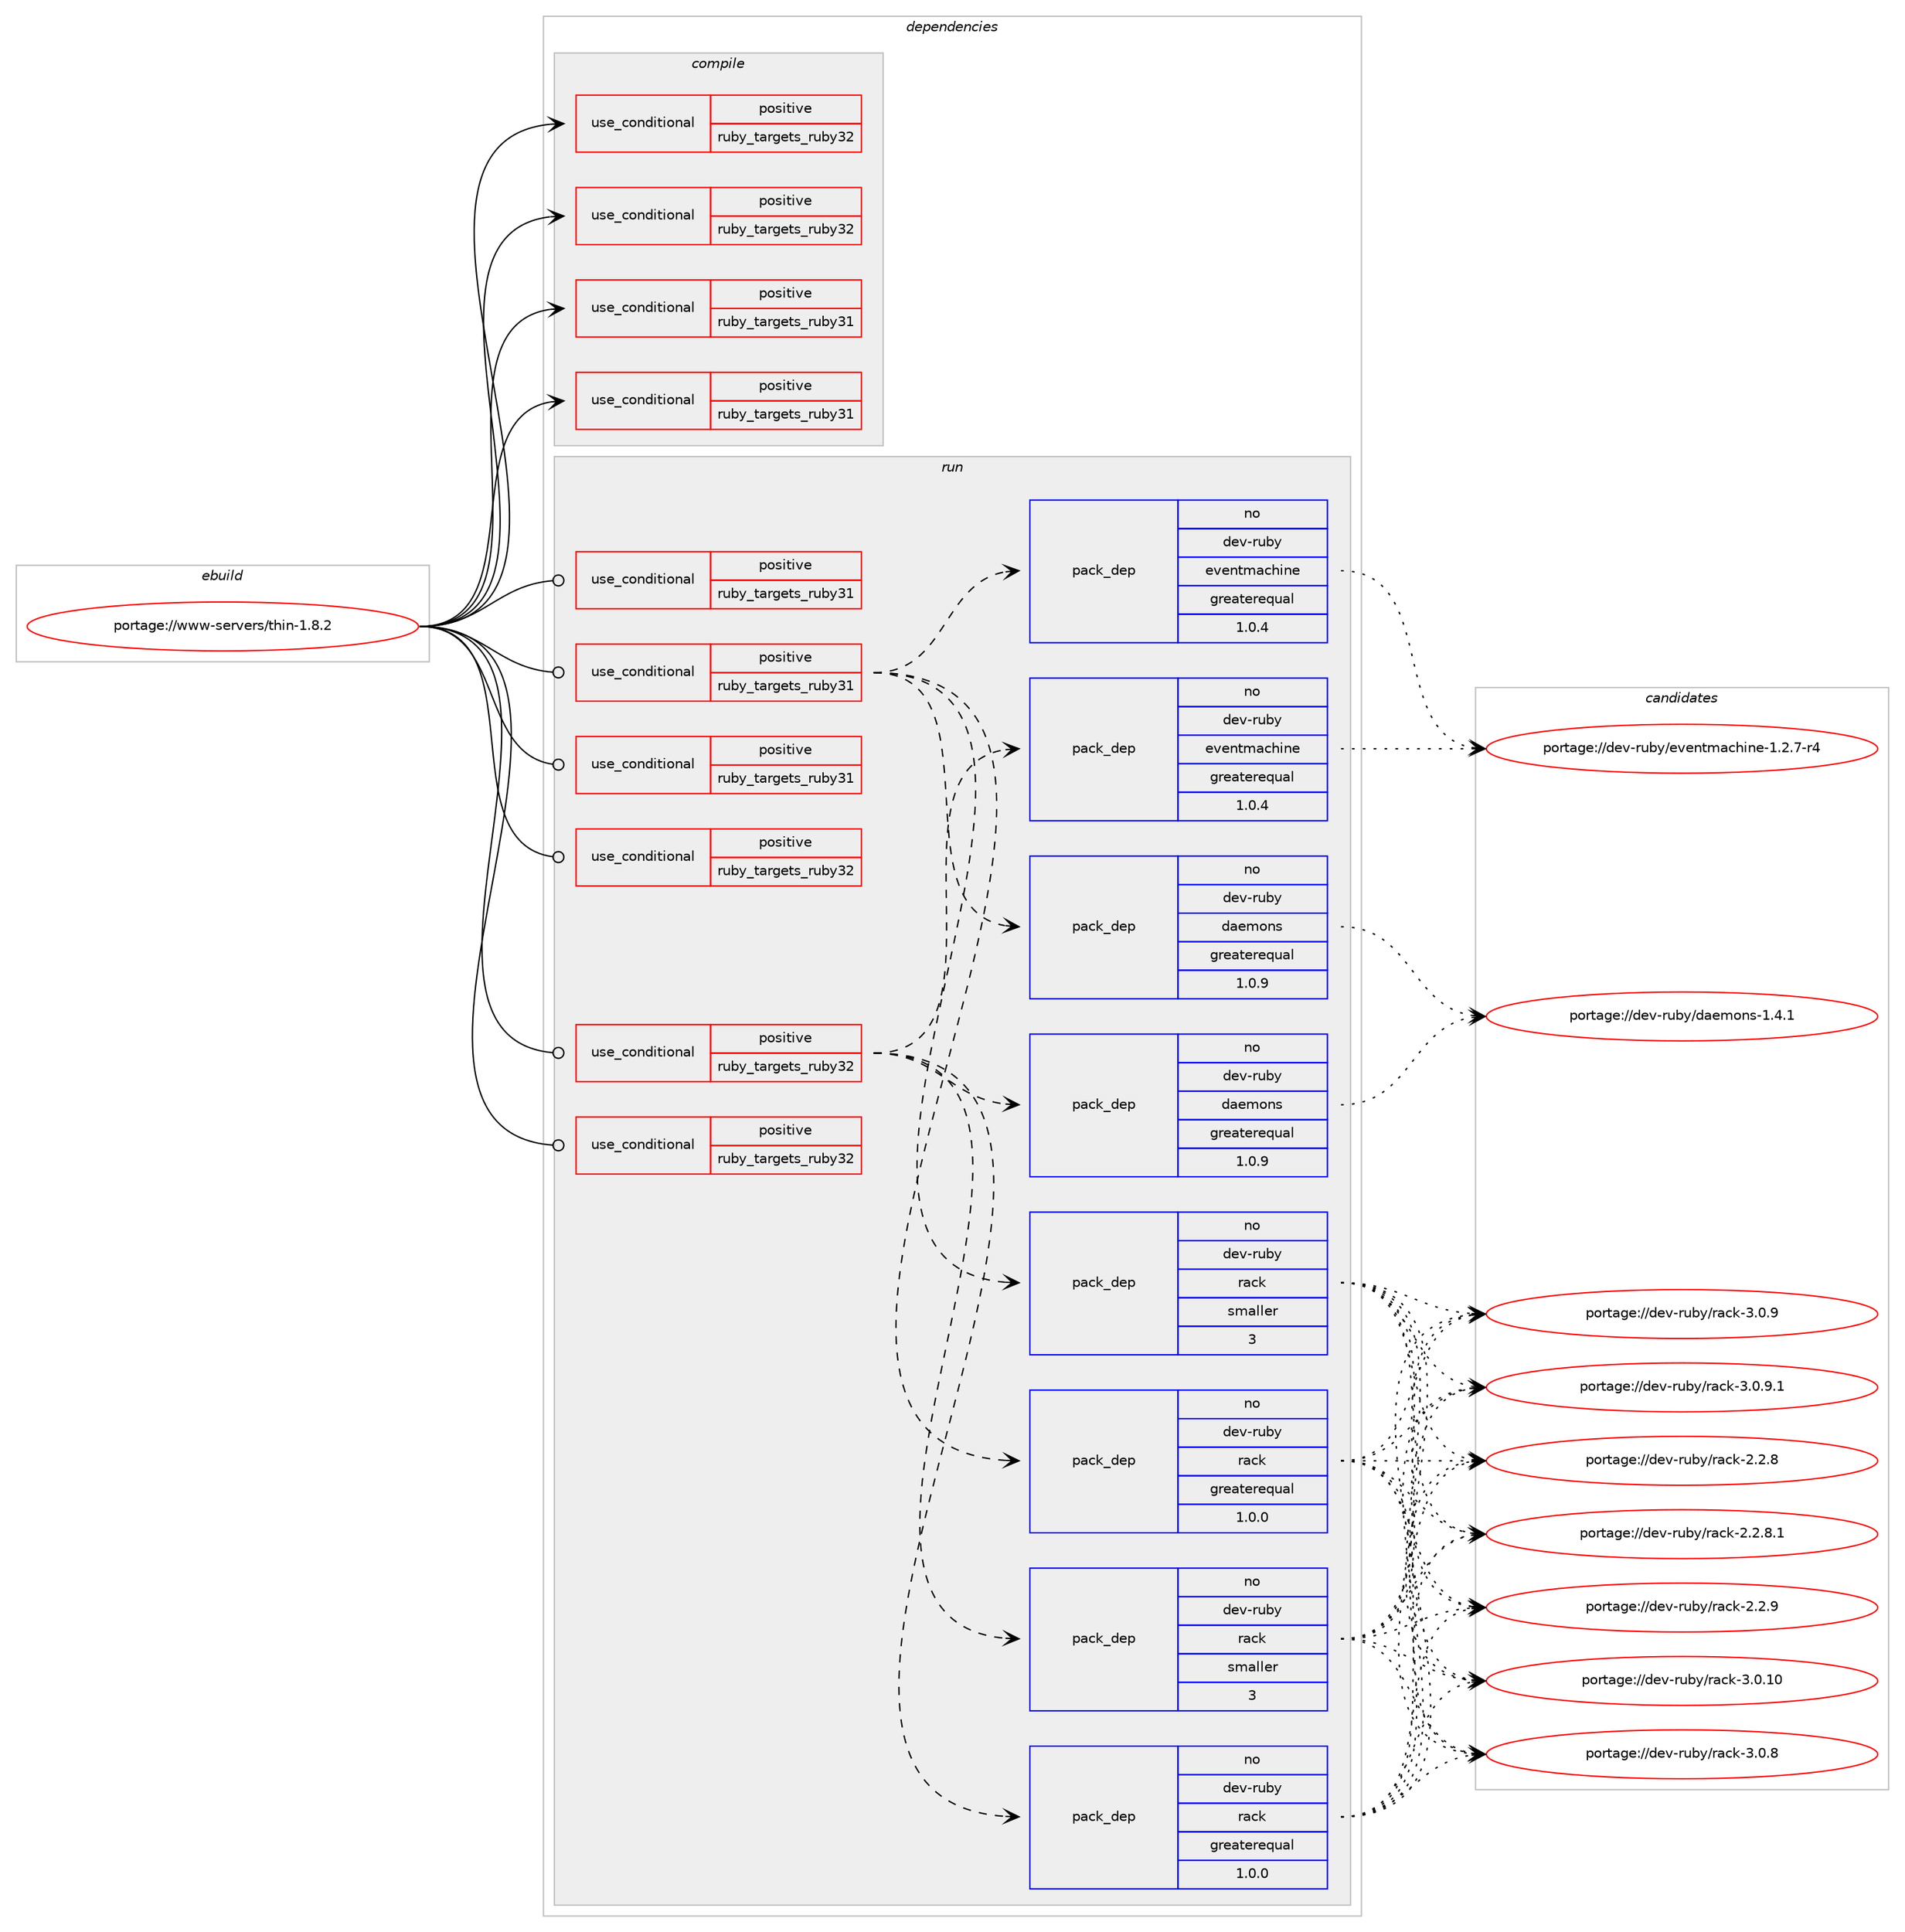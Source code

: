 digraph prolog {

# *************
# Graph options
# *************

newrank=true;
concentrate=true;
compound=true;
graph [rankdir=LR,fontname=Helvetica,fontsize=10,ranksep=1.5];#, ranksep=2.5, nodesep=0.2];
edge  [arrowhead=vee];
node  [fontname=Helvetica,fontsize=10];

# **********
# The ebuild
# **********

subgraph cluster_leftcol {
color=gray;
rank=same;
label=<<i>ebuild</i>>;
id [label="portage://www-servers/thin-1.8.2", color=red, width=4, href="../www-servers/thin-1.8.2.svg"];
}

# ****************
# The dependencies
# ****************

subgraph cluster_midcol {
color=gray;
label=<<i>dependencies</i>>;
subgraph cluster_compile {
fillcolor="#eeeeee";
style=filled;
label=<<i>compile</i>>;
subgraph cond118208 {
dependency227179 [label=<<TABLE BORDER="0" CELLBORDER="1" CELLSPACING="0" CELLPADDING="4"><TR><TD ROWSPAN="3" CELLPADDING="10">use_conditional</TD></TR><TR><TD>positive</TD></TR><TR><TD>ruby_targets_ruby31</TD></TR></TABLE>>, shape=none, color=red];
# *** BEGIN UNKNOWN DEPENDENCY TYPE (TODO) ***
# dependency227179 -> package_dependency(portage://www-servers/thin-1.8.2,install,no,dev-lang,ruby,none,[,,],[slot(3.1)],[])
# *** END UNKNOWN DEPENDENCY TYPE (TODO) ***

}
id:e -> dependency227179:w [weight=20,style="solid",arrowhead="vee"];
subgraph cond118209 {
dependency227180 [label=<<TABLE BORDER="0" CELLBORDER="1" CELLSPACING="0" CELLPADDING="4"><TR><TD ROWSPAN="3" CELLPADDING="10">use_conditional</TD></TR><TR><TD>positive</TD></TR><TR><TD>ruby_targets_ruby31</TD></TR></TABLE>>, shape=none, color=red];
# *** BEGIN UNKNOWN DEPENDENCY TYPE (TODO) ***
# dependency227180 -> package_dependency(portage://www-servers/thin-1.8.2,install,no,virtual,rubygems,none,[,,],[],[use(enable(ruby_targets_ruby31),negative)])
# *** END UNKNOWN DEPENDENCY TYPE (TODO) ***

}
id:e -> dependency227180:w [weight=20,style="solid",arrowhead="vee"];
subgraph cond118210 {
dependency227181 [label=<<TABLE BORDER="0" CELLBORDER="1" CELLSPACING="0" CELLPADDING="4"><TR><TD ROWSPAN="3" CELLPADDING="10">use_conditional</TD></TR><TR><TD>positive</TD></TR><TR><TD>ruby_targets_ruby32</TD></TR></TABLE>>, shape=none, color=red];
# *** BEGIN UNKNOWN DEPENDENCY TYPE (TODO) ***
# dependency227181 -> package_dependency(portage://www-servers/thin-1.8.2,install,no,dev-lang,ruby,none,[,,],[slot(3.2)],[])
# *** END UNKNOWN DEPENDENCY TYPE (TODO) ***

}
id:e -> dependency227181:w [weight=20,style="solid",arrowhead="vee"];
subgraph cond118211 {
dependency227182 [label=<<TABLE BORDER="0" CELLBORDER="1" CELLSPACING="0" CELLPADDING="4"><TR><TD ROWSPAN="3" CELLPADDING="10">use_conditional</TD></TR><TR><TD>positive</TD></TR><TR><TD>ruby_targets_ruby32</TD></TR></TABLE>>, shape=none, color=red];
# *** BEGIN UNKNOWN DEPENDENCY TYPE (TODO) ***
# dependency227182 -> package_dependency(portage://www-servers/thin-1.8.2,install,no,virtual,rubygems,none,[,,],[],[use(enable(ruby_targets_ruby32),negative)])
# *** END UNKNOWN DEPENDENCY TYPE (TODO) ***

}
id:e -> dependency227182:w [weight=20,style="solid",arrowhead="vee"];
# *** BEGIN UNKNOWN DEPENDENCY TYPE (TODO) ***
# id -> package_dependency(portage://www-servers/thin-1.8.2,install,no,dev-util,ragel,none,[,,],[],[])
# *** END UNKNOWN DEPENDENCY TYPE (TODO) ***

}
subgraph cluster_compileandrun {
fillcolor="#eeeeee";
style=filled;
label=<<i>compile and run</i>>;
}
subgraph cluster_run {
fillcolor="#eeeeee";
style=filled;
label=<<i>run</i>>;
subgraph cond118212 {
dependency227183 [label=<<TABLE BORDER="0" CELLBORDER="1" CELLSPACING="0" CELLPADDING="4"><TR><TD ROWSPAN="3" CELLPADDING="10">use_conditional</TD></TR><TR><TD>positive</TD></TR><TR><TD>ruby_targets_ruby31</TD></TR></TABLE>>, shape=none, color=red];
# *** BEGIN UNKNOWN DEPENDENCY TYPE (TODO) ***
# dependency227183 -> package_dependency(portage://www-servers/thin-1.8.2,run,no,dev-lang,ruby,none,[,,],[slot(3.1)],[])
# *** END UNKNOWN DEPENDENCY TYPE (TODO) ***

}
id:e -> dependency227183:w [weight=20,style="solid",arrowhead="odot"];
subgraph cond118213 {
dependency227184 [label=<<TABLE BORDER="0" CELLBORDER="1" CELLSPACING="0" CELLPADDING="4"><TR><TD ROWSPAN="3" CELLPADDING="10">use_conditional</TD></TR><TR><TD>positive</TD></TR><TR><TD>ruby_targets_ruby31</TD></TR></TABLE>>, shape=none, color=red];
subgraph pack105674 {
dependency227185 [label=<<TABLE BORDER="0" CELLBORDER="1" CELLSPACING="0" CELLPADDING="4" WIDTH="220"><TR><TD ROWSPAN="6" CELLPADDING="30">pack_dep</TD></TR><TR><TD WIDTH="110">no</TD></TR><TR><TD>dev-ruby</TD></TR><TR><TD>daemons</TD></TR><TR><TD>greaterequal</TD></TR><TR><TD>1.0.9</TD></TR></TABLE>>, shape=none, color=blue];
}
dependency227184:e -> dependency227185:w [weight=20,style="dashed",arrowhead="vee"];
subgraph pack105675 {
dependency227186 [label=<<TABLE BORDER="0" CELLBORDER="1" CELLSPACING="0" CELLPADDING="4" WIDTH="220"><TR><TD ROWSPAN="6" CELLPADDING="30">pack_dep</TD></TR><TR><TD WIDTH="110">no</TD></TR><TR><TD>dev-ruby</TD></TR><TR><TD>rack</TD></TR><TR><TD>greaterequal</TD></TR><TR><TD>1.0.0</TD></TR></TABLE>>, shape=none, color=blue];
}
dependency227184:e -> dependency227186:w [weight=20,style="dashed",arrowhead="vee"];
subgraph pack105676 {
dependency227187 [label=<<TABLE BORDER="0" CELLBORDER="1" CELLSPACING="0" CELLPADDING="4" WIDTH="220"><TR><TD ROWSPAN="6" CELLPADDING="30">pack_dep</TD></TR><TR><TD WIDTH="110">no</TD></TR><TR><TD>dev-ruby</TD></TR><TR><TD>rack</TD></TR><TR><TD>smaller</TD></TR><TR><TD>3</TD></TR></TABLE>>, shape=none, color=blue];
}
dependency227184:e -> dependency227187:w [weight=20,style="dashed",arrowhead="vee"];
subgraph pack105677 {
dependency227188 [label=<<TABLE BORDER="0" CELLBORDER="1" CELLSPACING="0" CELLPADDING="4" WIDTH="220"><TR><TD ROWSPAN="6" CELLPADDING="30">pack_dep</TD></TR><TR><TD WIDTH="110">no</TD></TR><TR><TD>dev-ruby</TD></TR><TR><TD>eventmachine</TD></TR><TR><TD>greaterequal</TD></TR><TR><TD>1.0.4</TD></TR></TABLE>>, shape=none, color=blue];
}
dependency227184:e -> dependency227188:w [weight=20,style="dashed",arrowhead="vee"];
# *** BEGIN UNKNOWN DEPENDENCY TYPE (TODO) ***
# dependency227184 -> package_dependency(portage://www-servers/thin-1.8.2,run,no,virtual,ruby-ssl,none,[,,],[],[use(enable(ruby_targets_ruby31),negative)])
# *** END UNKNOWN DEPENDENCY TYPE (TODO) ***

}
id:e -> dependency227184:w [weight=20,style="solid",arrowhead="odot"];
subgraph cond118214 {
dependency227189 [label=<<TABLE BORDER="0" CELLBORDER="1" CELLSPACING="0" CELLPADDING="4"><TR><TD ROWSPAN="3" CELLPADDING="10">use_conditional</TD></TR><TR><TD>positive</TD></TR><TR><TD>ruby_targets_ruby31</TD></TR></TABLE>>, shape=none, color=red];
# *** BEGIN UNKNOWN DEPENDENCY TYPE (TODO) ***
# dependency227189 -> package_dependency(portage://www-servers/thin-1.8.2,run,no,virtual,rubygems,none,[,,],[],[use(enable(ruby_targets_ruby31),negative)])
# *** END UNKNOWN DEPENDENCY TYPE (TODO) ***

}
id:e -> dependency227189:w [weight=20,style="solid",arrowhead="odot"];
subgraph cond118215 {
dependency227190 [label=<<TABLE BORDER="0" CELLBORDER="1" CELLSPACING="0" CELLPADDING="4"><TR><TD ROWSPAN="3" CELLPADDING="10">use_conditional</TD></TR><TR><TD>positive</TD></TR><TR><TD>ruby_targets_ruby32</TD></TR></TABLE>>, shape=none, color=red];
# *** BEGIN UNKNOWN DEPENDENCY TYPE (TODO) ***
# dependency227190 -> package_dependency(portage://www-servers/thin-1.8.2,run,no,dev-lang,ruby,none,[,,],[slot(3.2)],[])
# *** END UNKNOWN DEPENDENCY TYPE (TODO) ***

}
id:e -> dependency227190:w [weight=20,style="solid",arrowhead="odot"];
subgraph cond118216 {
dependency227191 [label=<<TABLE BORDER="0" CELLBORDER="1" CELLSPACING="0" CELLPADDING="4"><TR><TD ROWSPAN="3" CELLPADDING="10">use_conditional</TD></TR><TR><TD>positive</TD></TR><TR><TD>ruby_targets_ruby32</TD></TR></TABLE>>, shape=none, color=red];
subgraph pack105678 {
dependency227192 [label=<<TABLE BORDER="0" CELLBORDER="1" CELLSPACING="0" CELLPADDING="4" WIDTH="220"><TR><TD ROWSPAN="6" CELLPADDING="30">pack_dep</TD></TR><TR><TD WIDTH="110">no</TD></TR><TR><TD>dev-ruby</TD></TR><TR><TD>daemons</TD></TR><TR><TD>greaterequal</TD></TR><TR><TD>1.0.9</TD></TR></TABLE>>, shape=none, color=blue];
}
dependency227191:e -> dependency227192:w [weight=20,style="dashed",arrowhead="vee"];
subgraph pack105679 {
dependency227193 [label=<<TABLE BORDER="0" CELLBORDER="1" CELLSPACING="0" CELLPADDING="4" WIDTH="220"><TR><TD ROWSPAN="6" CELLPADDING="30">pack_dep</TD></TR><TR><TD WIDTH="110">no</TD></TR><TR><TD>dev-ruby</TD></TR><TR><TD>rack</TD></TR><TR><TD>greaterequal</TD></TR><TR><TD>1.0.0</TD></TR></TABLE>>, shape=none, color=blue];
}
dependency227191:e -> dependency227193:w [weight=20,style="dashed",arrowhead="vee"];
subgraph pack105680 {
dependency227194 [label=<<TABLE BORDER="0" CELLBORDER="1" CELLSPACING="0" CELLPADDING="4" WIDTH="220"><TR><TD ROWSPAN="6" CELLPADDING="30">pack_dep</TD></TR><TR><TD WIDTH="110">no</TD></TR><TR><TD>dev-ruby</TD></TR><TR><TD>rack</TD></TR><TR><TD>smaller</TD></TR><TR><TD>3</TD></TR></TABLE>>, shape=none, color=blue];
}
dependency227191:e -> dependency227194:w [weight=20,style="dashed",arrowhead="vee"];
subgraph pack105681 {
dependency227195 [label=<<TABLE BORDER="0" CELLBORDER="1" CELLSPACING="0" CELLPADDING="4" WIDTH="220"><TR><TD ROWSPAN="6" CELLPADDING="30">pack_dep</TD></TR><TR><TD WIDTH="110">no</TD></TR><TR><TD>dev-ruby</TD></TR><TR><TD>eventmachine</TD></TR><TR><TD>greaterequal</TD></TR><TR><TD>1.0.4</TD></TR></TABLE>>, shape=none, color=blue];
}
dependency227191:e -> dependency227195:w [weight=20,style="dashed",arrowhead="vee"];
# *** BEGIN UNKNOWN DEPENDENCY TYPE (TODO) ***
# dependency227191 -> package_dependency(portage://www-servers/thin-1.8.2,run,no,virtual,ruby-ssl,none,[,,],[],[use(enable(ruby_targets_ruby32),negative)])
# *** END UNKNOWN DEPENDENCY TYPE (TODO) ***

}
id:e -> dependency227191:w [weight=20,style="solid",arrowhead="odot"];
subgraph cond118217 {
dependency227196 [label=<<TABLE BORDER="0" CELLBORDER="1" CELLSPACING="0" CELLPADDING="4"><TR><TD ROWSPAN="3" CELLPADDING="10">use_conditional</TD></TR><TR><TD>positive</TD></TR><TR><TD>ruby_targets_ruby32</TD></TR></TABLE>>, shape=none, color=red];
# *** BEGIN UNKNOWN DEPENDENCY TYPE (TODO) ***
# dependency227196 -> package_dependency(portage://www-servers/thin-1.8.2,run,no,virtual,rubygems,none,[,,],[],[use(enable(ruby_targets_ruby32),negative)])
# *** END UNKNOWN DEPENDENCY TYPE (TODO) ***

}
id:e -> dependency227196:w [weight=20,style="solid",arrowhead="odot"];
}
}

# **************
# The candidates
# **************

subgraph cluster_choices {
rank=same;
color=gray;
label=<<i>candidates</i>>;

subgraph choice105674 {
color=black;
nodesep=1;
choice10010111845114117981214710097101109111110115454946524649 [label="portage://dev-ruby/daemons-1.4.1", color=red, width=4,href="../dev-ruby/daemons-1.4.1.svg"];
dependency227185:e -> choice10010111845114117981214710097101109111110115454946524649:w [style=dotted,weight="100"];
}
subgraph choice105675 {
color=black;
nodesep=1;
choice1001011184511411798121471149799107455046504656 [label="portage://dev-ruby/rack-2.2.8", color=red, width=4,href="../dev-ruby/rack-2.2.8.svg"];
choice10010111845114117981214711497991074550465046564649 [label="portage://dev-ruby/rack-2.2.8.1", color=red, width=4,href="../dev-ruby/rack-2.2.8.1.svg"];
choice1001011184511411798121471149799107455046504657 [label="portage://dev-ruby/rack-2.2.9", color=red, width=4,href="../dev-ruby/rack-2.2.9.svg"];
choice100101118451141179812147114979910745514648464948 [label="portage://dev-ruby/rack-3.0.10", color=red, width=4,href="../dev-ruby/rack-3.0.10.svg"];
choice1001011184511411798121471149799107455146484656 [label="portage://dev-ruby/rack-3.0.8", color=red, width=4,href="../dev-ruby/rack-3.0.8.svg"];
choice1001011184511411798121471149799107455146484657 [label="portage://dev-ruby/rack-3.0.9", color=red, width=4,href="../dev-ruby/rack-3.0.9.svg"];
choice10010111845114117981214711497991074551464846574649 [label="portage://dev-ruby/rack-3.0.9.1", color=red, width=4,href="../dev-ruby/rack-3.0.9.1.svg"];
dependency227186:e -> choice1001011184511411798121471149799107455046504656:w [style=dotted,weight="100"];
dependency227186:e -> choice10010111845114117981214711497991074550465046564649:w [style=dotted,weight="100"];
dependency227186:e -> choice1001011184511411798121471149799107455046504657:w [style=dotted,weight="100"];
dependency227186:e -> choice100101118451141179812147114979910745514648464948:w [style=dotted,weight="100"];
dependency227186:e -> choice1001011184511411798121471149799107455146484656:w [style=dotted,weight="100"];
dependency227186:e -> choice1001011184511411798121471149799107455146484657:w [style=dotted,weight="100"];
dependency227186:e -> choice10010111845114117981214711497991074551464846574649:w [style=dotted,weight="100"];
}
subgraph choice105676 {
color=black;
nodesep=1;
choice1001011184511411798121471149799107455046504656 [label="portage://dev-ruby/rack-2.2.8", color=red, width=4,href="../dev-ruby/rack-2.2.8.svg"];
choice10010111845114117981214711497991074550465046564649 [label="portage://dev-ruby/rack-2.2.8.1", color=red, width=4,href="../dev-ruby/rack-2.2.8.1.svg"];
choice1001011184511411798121471149799107455046504657 [label="portage://dev-ruby/rack-2.2.9", color=red, width=4,href="../dev-ruby/rack-2.2.9.svg"];
choice100101118451141179812147114979910745514648464948 [label="portage://dev-ruby/rack-3.0.10", color=red, width=4,href="../dev-ruby/rack-3.0.10.svg"];
choice1001011184511411798121471149799107455146484656 [label="portage://dev-ruby/rack-3.0.8", color=red, width=4,href="../dev-ruby/rack-3.0.8.svg"];
choice1001011184511411798121471149799107455146484657 [label="portage://dev-ruby/rack-3.0.9", color=red, width=4,href="../dev-ruby/rack-3.0.9.svg"];
choice10010111845114117981214711497991074551464846574649 [label="portage://dev-ruby/rack-3.0.9.1", color=red, width=4,href="../dev-ruby/rack-3.0.9.1.svg"];
dependency227187:e -> choice1001011184511411798121471149799107455046504656:w [style=dotted,weight="100"];
dependency227187:e -> choice10010111845114117981214711497991074550465046564649:w [style=dotted,weight="100"];
dependency227187:e -> choice1001011184511411798121471149799107455046504657:w [style=dotted,weight="100"];
dependency227187:e -> choice100101118451141179812147114979910745514648464948:w [style=dotted,weight="100"];
dependency227187:e -> choice1001011184511411798121471149799107455146484656:w [style=dotted,weight="100"];
dependency227187:e -> choice1001011184511411798121471149799107455146484657:w [style=dotted,weight="100"];
dependency227187:e -> choice10010111845114117981214711497991074551464846574649:w [style=dotted,weight="100"];
}
subgraph choice105677 {
color=black;
nodesep=1;
choice10010111845114117981214710111810111011610997991041051101014549465046554511452 [label="portage://dev-ruby/eventmachine-1.2.7-r4", color=red, width=4,href="../dev-ruby/eventmachine-1.2.7-r4.svg"];
dependency227188:e -> choice10010111845114117981214710111810111011610997991041051101014549465046554511452:w [style=dotted,weight="100"];
}
subgraph choice105678 {
color=black;
nodesep=1;
choice10010111845114117981214710097101109111110115454946524649 [label="portage://dev-ruby/daemons-1.4.1", color=red, width=4,href="../dev-ruby/daemons-1.4.1.svg"];
dependency227192:e -> choice10010111845114117981214710097101109111110115454946524649:w [style=dotted,weight="100"];
}
subgraph choice105679 {
color=black;
nodesep=1;
choice1001011184511411798121471149799107455046504656 [label="portage://dev-ruby/rack-2.2.8", color=red, width=4,href="../dev-ruby/rack-2.2.8.svg"];
choice10010111845114117981214711497991074550465046564649 [label="portage://dev-ruby/rack-2.2.8.1", color=red, width=4,href="../dev-ruby/rack-2.2.8.1.svg"];
choice1001011184511411798121471149799107455046504657 [label="portage://dev-ruby/rack-2.2.9", color=red, width=4,href="../dev-ruby/rack-2.2.9.svg"];
choice100101118451141179812147114979910745514648464948 [label="portage://dev-ruby/rack-3.0.10", color=red, width=4,href="../dev-ruby/rack-3.0.10.svg"];
choice1001011184511411798121471149799107455146484656 [label="portage://dev-ruby/rack-3.0.8", color=red, width=4,href="../dev-ruby/rack-3.0.8.svg"];
choice1001011184511411798121471149799107455146484657 [label="portage://dev-ruby/rack-3.0.9", color=red, width=4,href="../dev-ruby/rack-3.0.9.svg"];
choice10010111845114117981214711497991074551464846574649 [label="portage://dev-ruby/rack-3.0.9.1", color=red, width=4,href="../dev-ruby/rack-3.0.9.1.svg"];
dependency227193:e -> choice1001011184511411798121471149799107455046504656:w [style=dotted,weight="100"];
dependency227193:e -> choice10010111845114117981214711497991074550465046564649:w [style=dotted,weight="100"];
dependency227193:e -> choice1001011184511411798121471149799107455046504657:w [style=dotted,weight="100"];
dependency227193:e -> choice100101118451141179812147114979910745514648464948:w [style=dotted,weight="100"];
dependency227193:e -> choice1001011184511411798121471149799107455146484656:w [style=dotted,weight="100"];
dependency227193:e -> choice1001011184511411798121471149799107455146484657:w [style=dotted,weight="100"];
dependency227193:e -> choice10010111845114117981214711497991074551464846574649:w [style=dotted,weight="100"];
}
subgraph choice105680 {
color=black;
nodesep=1;
choice1001011184511411798121471149799107455046504656 [label="portage://dev-ruby/rack-2.2.8", color=red, width=4,href="../dev-ruby/rack-2.2.8.svg"];
choice10010111845114117981214711497991074550465046564649 [label="portage://dev-ruby/rack-2.2.8.1", color=red, width=4,href="../dev-ruby/rack-2.2.8.1.svg"];
choice1001011184511411798121471149799107455046504657 [label="portage://dev-ruby/rack-2.2.9", color=red, width=4,href="../dev-ruby/rack-2.2.9.svg"];
choice100101118451141179812147114979910745514648464948 [label="portage://dev-ruby/rack-3.0.10", color=red, width=4,href="../dev-ruby/rack-3.0.10.svg"];
choice1001011184511411798121471149799107455146484656 [label="portage://dev-ruby/rack-3.0.8", color=red, width=4,href="../dev-ruby/rack-3.0.8.svg"];
choice1001011184511411798121471149799107455146484657 [label="portage://dev-ruby/rack-3.0.9", color=red, width=4,href="../dev-ruby/rack-3.0.9.svg"];
choice10010111845114117981214711497991074551464846574649 [label="portage://dev-ruby/rack-3.0.9.1", color=red, width=4,href="../dev-ruby/rack-3.0.9.1.svg"];
dependency227194:e -> choice1001011184511411798121471149799107455046504656:w [style=dotted,weight="100"];
dependency227194:e -> choice10010111845114117981214711497991074550465046564649:w [style=dotted,weight="100"];
dependency227194:e -> choice1001011184511411798121471149799107455046504657:w [style=dotted,weight="100"];
dependency227194:e -> choice100101118451141179812147114979910745514648464948:w [style=dotted,weight="100"];
dependency227194:e -> choice1001011184511411798121471149799107455146484656:w [style=dotted,weight="100"];
dependency227194:e -> choice1001011184511411798121471149799107455146484657:w [style=dotted,weight="100"];
dependency227194:e -> choice10010111845114117981214711497991074551464846574649:w [style=dotted,weight="100"];
}
subgraph choice105681 {
color=black;
nodesep=1;
choice10010111845114117981214710111810111011610997991041051101014549465046554511452 [label="portage://dev-ruby/eventmachine-1.2.7-r4", color=red, width=4,href="../dev-ruby/eventmachine-1.2.7-r4.svg"];
dependency227195:e -> choice10010111845114117981214710111810111011610997991041051101014549465046554511452:w [style=dotted,weight="100"];
}
}

}
